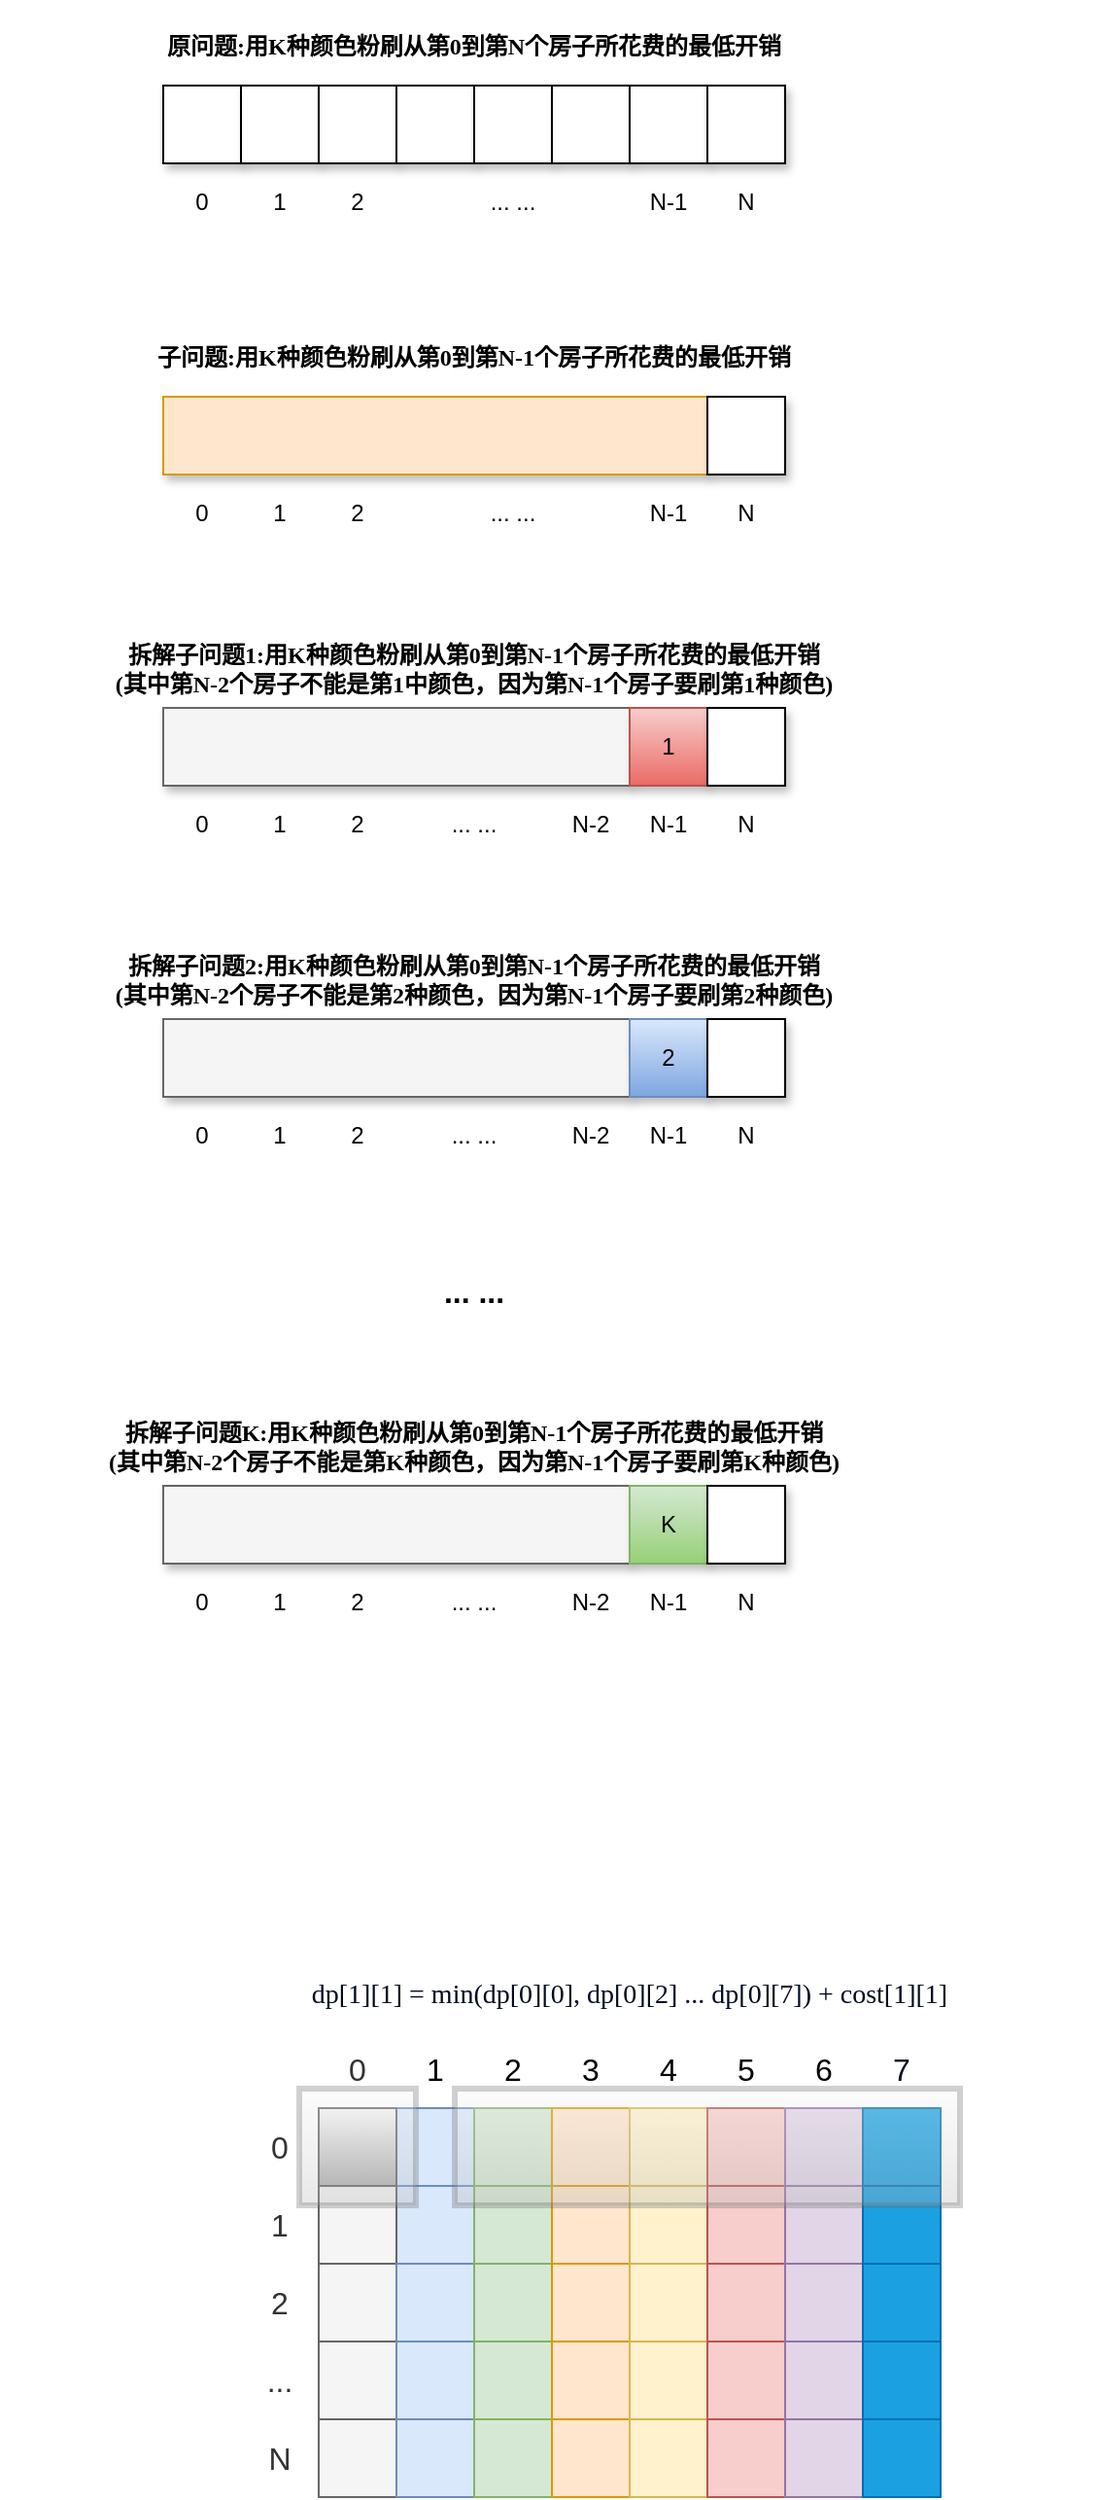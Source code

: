 <mxfile version="15.9.4" type="github">
  <diagram id="SVGDd0DbnBZiqsVmICR7" name="第 1 页">
    <mxGraphModel dx="1422" dy="754" grid="1" gridSize="10" guides="1" tooltips="1" connect="1" arrows="1" fold="1" page="1" pageScale="1" pageWidth="827" pageHeight="1169" math="0" shadow="0">
      <root>
        <mxCell id="0" />
        <mxCell id="1" parent="0" />
        <mxCell id="XFPlNN1l338RoupQk237-89" value="" style="rounded=0;whiteSpace=wrap;html=1;fontFamily=Helvetica;fontSize=16;fillColor=#dae8fc;strokeColor=#6c8ebf;" vertex="1" parent="1">
          <mxGeometry x="240" y="1160" width="40" height="40" as="geometry" />
        </mxCell>
        <mxCell id="JjnWdpa1GhNg0SZbW0dm-36" value="" style="rounded=0;whiteSpace=wrap;html=1;glass=0;shadow=1;fillColor=#f5f5f5;strokeColor=#666666;fontColor=#333333;" parent="1" vertex="1">
          <mxGeometry x="120" y="800" width="240" height="40" as="geometry" />
        </mxCell>
        <mxCell id="JjnWdpa1GhNg0SZbW0dm-27" value="" style="rounded=0;whiteSpace=wrap;html=1;glass=0;shadow=1;fillColor=#f5f5f5;strokeColor=#666666;fontColor=#333333;" parent="1" vertex="1">
          <mxGeometry x="120" y="560" width="240" height="40" as="geometry" />
        </mxCell>
        <mxCell id="JjnWdpa1GhNg0SZbW0dm-1" value="" style="rounded=0;whiteSpace=wrap;html=1;glass=0;shadow=1;fillColor=#f5f5f5;strokeColor=#666666;fontColor=#333333;" parent="1" vertex="1">
          <mxGeometry x="120" y="400" width="240" height="40" as="geometry" />
        </mxCell>
        <mxCell id="JjnWdpa1GhNg0SZbW0dm-75" value="K" style="rounded=0;whiteSpace=wrap;html=1;glass=0;shadow=1;fillColor=#d5e8d4;gradientColor=#97d077;strokeColor=#82b366;" parent="1" vertex="1">
          <mxGeometry x="360" y="800" width="40" height="40" as="geometry" />
        </mxCell>
        <mxCell id="JjnWdpa1GhNg0SZbW0dm-73" value="1" style="rounded=0;whiteSpace=wrap;html=1;glass=0;shadow=1;fillColor=#f8cecc;strokeColor=#b85450;gradientColor=#ea6b66;" parent="1" vertex="1">
          <mxGeometry x="360" y="400" width="40" height="40" as="geometry" />
        </mxCell>
        <mxCell id="JjnWdpa1GhNg0SZbW0dm-74" value="2" style="rounded=0;whiteSpace=wrap;html=1;glass=0;shadow=1;fillColor=#dae8fc;gradientColor=#7ea6e0;strokeColor=#6c8ebf;" parent="1" vertex="1">
          <mxGeometry x="360" y="560" width="40" height="40" as="geometry" />
        </mxCell>
        <mxCell id="JjnWdpa1GhNg0SZbW0dm-45" value="" style="rounded=0;whiteSpace=wrap;html=1;glass=0;shadow=1;" parent="1" vertex="1">
          <mxGeometry x="120" y="80" width="40" height="40" as="geometry" />
        </mxCell>
        <mxCell id="JjnWdpa1GhNg0SZbW0dm-55" value="" style="rounded=0;whiteSpace=wrap;html=1;glass=0;shadow=1;" parent="1" vertex="1">
          <mxGeometry x="160" y="80" width="40" height="40" as="geometry" />
        </mxCell>
        <mxCell id="JjnWdpa1GhNg0SZbW0dm-10" value="0" style="rounded=0;whiteSpace=wrap;html=1;glass=0;shadow=1;opacity=0;" parent="1" vertex="1">
          <mxGeometry x="120" y="440" width="40" height="40" as="geometry" />
        </mxCell>
        <mxCell id="JjnWdpa1GhNg0SZbW0dm-11" value="1" style="rounded=0;whiteSpace=wrap;html=1;glass=0;shadow=1;opacity=0;" parent="1" vertex="1">
          <mxGeometry x="160" y="440" width="40" height="40" as="geometry" />
        </mxCell>
        <mxCell id="JjnWdpa1GhNg0SZbW0dm-12" value="2" style="rounded=0;whiteSpace=wrap;html=1;glass=0;shadow=1;opacity=0;" parent="1" vertex="1">
          <mxGeometry x="200" y="440" width="40" height="40" as="geometry" />
        </mxCell>
        <mxCell id="JjnWdpa1GhNg0SZbW0dm-13" value="... ..." style="rounded=0;whiteSpace=wrap;html=1;glass=0;shadow=1;opacity=0;" parent="1" vertex="1">
          <mxGeometry x="240" y="440" width="80" height="40" as="geometry" />
        </mxCell>
        <mxCell id="JjnWdpa1GhNg0SZbW0dm-16" value="N-1" style="rounded=0;whiteSpace=wrap;html=1;glass=0;shadow=1;opacity=0;" parent="1" vertex="1">
          <mxGeometry x="360" y="440" width="40" height="40" as="geometry" />
        </mxCell>
        <mxCell id="JjnWdpa1GhNg0SZbW0dm-17" value="N" style="rounded=0;whiteSpace=wrap;html=1;glass=0;shadow=1;opacity=0;" parent="1" vertex="1">
          <mxGeometry x="400" y="440" width="40" height="40" as="geometry" />
        </mxCell>
        <mxCell id="JjnWdpa1GhNg0SZbW0dm-29" value="0" style="rounded=0;whiteSpace=wrap;html=1;glass=0;shadow=1;opacity=0;" parent="1" vertex="1">
          <mxGeometry x="120" y="600" width="40" height="40" as="geometry" />
        </mxCell>
        <mxCell id="JjnWdpa1GhNg0SZbW0dm-30" value="1" style="rounded=0;whiteSpace=wrap;html=1;glass=0;shadow=1;opacity=0;" parent="1" vertex="1">
          <mxGeometry x="160" y="600" width="40" height="40" as="geometry" />
        </mxCell>
        <mxCell id="JjnWdpa1GhNg0SZbW0dm-31" value="2" style="rounded=0;whiteSpace=wrap;html=1;glass=0;shadow=1;opacity=0;" parent="1" vertex="1">
          <mxGeometry x="200" y="600" width="40" height="40" as="geometry" />
        </mxCell>
        <mxCell id="JjnWdpa1GhNg0SZbW0dm-32" value="... ..." style="rounded=0;whiteSpace=wrap;html=1;glass=0;shadow=1;opacity=0;" parent="1" vertex="1">
          <mxGeometry x="240" y="600" width="80" height="40" as="geometry" />
        </mxCell>
        <mxCell id="JjnWdpa1GhNg0SZbW0dm-33" value="N-1" style="rounded=0;whiteSpace=wrap;html=1;glass=0;shadow=1;opacity=0;" parent="1" vertex="1">
          <mxGeometry x="360" y="600" width="40" height="40" as="geometry" />
        </mxCell>
        <mxCell id="JjnWdpa1GhNg0SZbW0dm-34" value="N" style="rounded=0;whiteSpace=wrap;html=1;glass=0;shadow=1;opacity=0;" parent="1" vertex="1">
          <mxGeometry x="400" y="600" width="40" height="40" as="geometry" />
        </mxCell>
        <mxCell id="JjnWdpa1GhNg0SZbW0dm-38" value="0" style="rounded=0;whiteSpace=wrap;html=1;glass=0;shadow=1;opacity=0;" parent="1" vertex="1">
          <mxGeometry x="120" y="840" width="40" height="40" as="geometry" />
        </mxCell>
        <mxCell id="JjnWdpa1GhNg0SZbW0dm-39" value="1" style="rounded=0;whiteSpace=wrap;html=1;glass=0;shadow=1;opacity=0;" parent="1" vertex="1">
          <mxGeometry x="160" y="840" width="40" height="40" as="geometry" />
        </mxCell>
        <mxCell id="JjnWdpa1GhNg0SZbW0dm-40" value="2" style="rounded=0;whiteSpace=wrap;html=1;glass=0;shadow=1;opacity=0;" parent="1" vertex="1">
          <mxGeometry x="200" y="840" width="40" height="40" as="geometry" />
        </mxCell>
        <mxCell id="JjnWdpa1GhNg0SZbW0dm-41" value="... ..." style="rounded=0;whiteSpace=wrap;html=1;glass=0;shadow=1;opacity=0;" parent="1" vertex="1">
          <mxGeometry x="240" y="840" width="80" height="40" as="geometry" />
        </mxCell>
        <mxCell id="JjnWdpa1GhNg0SZbW0dm-42" value="N-1" style="rounded=0;whiteSpace=wrap;html=1;glass=0;shadow=1;opacity=0;" parent="1" vertex="1">
          <mxGeometry x="360" y="840" width="40" height="40" as="geometry" />
        </mxCell>
        <mxCell id="JjnWdpa1GhNg0SZbW0dm-43" value="N" style="rounded=0;whiteSpace=wrap;html=1;glass=0;shadow=1;opacity=0;" parent="1" vertex="1">
          <mxGeometry x="400" y="840" width="40" height="40" as="geometry" />
        </mxCell>
        <mxCell id="JjnWdpa1GhNg0SZbW0dm-47" value="0" style="rounded=0;whiteSpace=wrap;html=1;glass=0;shadow=1;opacity=0;" parent="1" vertex="1">
          <mxGeometry x="120" y="120" width="40" height="40" as="geometry" />
        </mxCell>
        <mxCell id="JjnWdpa1GhNg0SZbW0dm-48" value="1" style="rounded=0;whiteSpace=wrap;html=1;glass=0;shadow=1;opacity=0;" parent="1" vertex="1">
          <mxGeometry x="160" y="120" width="40" height="40" as="geometry" />
        </mxCell>
        <mxCell id="JjnWdpa1GhNg0SZbW0dm-49" value="2" style="rounded=0;whiteSpace=wrap;html=1;glass=0;shadow=1;opacity=0;" parent="1" vertex="1">
          <mxGeometry x="200" y="120" width="40" height="40" as="geometry" />
        </mxCell>
        <mxCell id="JjnWdpa1GhNg0SZbW0dm-50" value="... ..." style="rounded=0;whiteSpace=wrap;html=1;glass=0;shadow=1;opacity=0;" parent="1" vertex="1">
          <mxGeometry x="240" y="120" width="120" height="40" as="geometry" />
        </mxCell>
        <mxCell id="JjnWdpa1GhNg0SZbW0dm-51" value="N-1" style="rounded=0;whiteSpace=wrap;html=1;glass=0;shadow=1;opacity=0;" parent="1" vertex="1">
          <mxGeometry x="360" y="120" width="40" height="40" as="geometry" />
        </mxCell>
        <mxCell id="JjnWdpa1GhNg0SZbW0dm-52" value="N" style="rounded=0;whiteSpace=wrap;html=1;glass=0;shadow=1;opacity=0;" parent="1" vertex="1">
          <mxGeometry x="400" y="120" width="40" height="40" as="geometry" />
        </mxCell>
        <mxCell id="JjnWdpa1GhNg0SZbW0dm-54" value="" style="rounded=0;whiteSpace=wrap;html=1;glass=0;shadow=1;" parent="1" vertex="1">
          <mxGeometry x="200" y="80" width="40" height="40" as="geometry" />
        </mxCell>
        <mxCell id="JjnWdpa1GhNg0SZbW0dm-57" value="" style="rounded=0;whiteSpace=wrap;html=1;glass=0;shadow=1;" parent="1" vertex="1">
          <mxGeometry x="240" y="80" width="40" height="40" as="geometry" />
        </mxCell>
        <mxCell id="JjnWdpa1GhNg0SZbW0dm-56" value="" style="rounded=0;whiteSpace=wrap;html=1;glass=0;shadow=1;" parent="1" vertex="1">
          <mxGeometry x="280" y="80" width="40" height="40" as="geometry" />
        </mxCell>
        <mxCell id="JjnWdpa1GhNg0SZbW0dm-58" value="" style="rounded=0;whiteSpace=wrap;html=1;glass=0;shadow=1;" parent="1" vertex="1">
          <mxGeometry x="320" y="80" width="40" height="40" as="geometry" />
        </mxCell>
        <mxCell id="JjnWdpa1GhNg0SZbW0dm-53" value="" style="rounded=0;whiteSpace=wrap;html=1;glass=0;shadow=1;" parent="1" vertex="1">
          <mxGeometry x="360" y="80" width="40" height="40" as="geometry" />
        </mxCell>
        <mxCell id="JjnWdpa1GhNg0SZbW0dm-46" value="" style="rounded=0;whiteSpace=wrap;html=1;glass=0;shadow=1;" parent="1" vertex="1">
          <mxGeometry x="400" y="80" width="40" height="40" as="geometry" />
        </mxCell>
        <mxCell id="JjnWdpa1GhNg0SZbW0dm-59" value="&lt;font face=&quot;Comic Sans MS&quot;&gt;&lt;b&gt;原问题:用K种颜色粉刷从第0到第N个房子所花费的最低开销&lt;/b&gt;&lt;/font&gt;" style="text;html=1;strokeColor=none;fillColor=none;align=center;verticalAlign=middle;whiteSpace=wrap;rounded=0;shadow=1;glass=0;opacity=0;" parent="1" vertex="1">
          <mxGeometry x="40" y="40" width="480" height="40" as="geometry" />
        </mxCell>
        <mxCell id="JjnWdpa1GhNg0SZbW0dm-60" value="&lt;b&gt;&lt;font face=&quot;Comic Sans MS&quot;&gt;拆解子问题1:用K种颜色粉刷从第0到第N-1个房子所花费的最低开销&lt;br&gt;(其中第N-2个房子不能是第1中颜色，因为第N-1个房子要刷第1种颜色)&lt;/font&gt;&lt;/b&gt;" style="text;html=1;strokeColor=none;fillColor=none;align=center;verticalAlign=middle;whiteSpace=wrap;rounded=0;shadow=1;glass=0;opacity=0;" parent="1" vertex="1">
          <mxGeometry x="40" y="360" width="480" height="40" as="geometry" />
        </mxCell>
        <mxCell id="JjnWdpa1GhNg0SZbW0dm-61" value="&lt;b&gt;&lt;font face=&quot;Comic Sans MS&quot;&gt;拆解&lt;/font&gt;&lt;/b&gt;&lt;b&gt;&lt;font face=&quot;Comic Sans MS&quot;&gt;子问题2:用&lt;/font&gt;&lt;/b&gt;&lt;b&gt;&lt;font face=&quot;Comic Sans MS&quot;&gt;K种颜色&lt;/font&gt;&lt;/b&gt;&lt;b&gt;&lt;font face=&quot;Comic Sans MS&quot;&gt;粉刷从第0到第N-1个房子所花费的最低开销&lt;br&gt;(其中第N-2个房子不能是第2种颜色，因为第N-1个房子要刷第2种颜色)&lt;/font&gt;&lt;/b&gt;" style="text;html=1;strokeColor=none;fillColor=none;align=center;verticalAlign=middle;whiteSpace=wrap;rounded=0;shadow=1;glass=0;opacity=0;" parent="1" vertex="1">
          <mxGeometry x="40" y="520" width="480" height="40" as="geometry" />
        </mxCell>
        <mxCell id="JjnWdpa1GhNg0SZbW0dm-62" value="&lt;b&gt;&lt;font face=&quot;Comic Sans MS&quot;&gt;拆解&lt;/font&gt;&lt;/b&gt;&lt;b&gt;&lt;font face=&quot;Comic Sans MS&quot;&gt;子问题K:用&lt;/font&gt;&lt;/b&gt;&lt;b&gt;&lt;font face=&quot;Comic Sans MS&quot;&gt;K种颜色&lt;/font&gt;&lt;/b&gt;&lt;b&gt;&lt;font face=&quot;Comic Sans MS&quot;&gt;粉刷从第0到第N-1个房子所花费的最低开销&lt;br&gt;(其中第N-2个房子不能是第K种颜色，因为第N-1个房子要刷第K种颜色)&lt;/font&gt;&lt;/b&gt;" style="text;html=1;strokeColor=none;fillColor=none;align=center;verticalAlign=middle;whiteSpace=wrap;rounded=0;shadow=1;glass=0;opacity=0;" parent="1" vertex="1">
          <mxGeometry x="40" y="760" width="480" height="40" as="geometry" />
        </mxCell>
        <mxCell id="JjnWdpa1GhNg0SZbW0dm-63" value="" style="rounded=0;whiteSpace=wrap;html=1;glass=0;shadow=1;fillColor=#ffe6cc;strokeColor=#d79b00;" parent="1" vertex="1">
          <mxGeometry x="120" y="240" width="280" height="40" as="geometry" />
        </mxCell>
        <mxCell id="JjnWdpa1GhNg0SZbW0dm-65" value="0" style="rounded=0;whiteSpace=wrap;html=1;glass=0;shadow=1;opacity=0;" parent="1" vertex="1">
          <mxGeometry x="120" y="280" width="40" height="40" as="geometry" />
        </mxCell>
        <mxCell id="JjnWdpa1GhNg0SZbW0dm-66" value="1" style="rounded=0;whiteSpace=wrap;html=1;glass=0;shadow=1;opacity=0;" parent="1" vertex="1">
          <mxGeometry x="160" y="280" width="40" height="40" as="geometry" />
        </mxCell>
        <mxCell id="JjnWdpa1GhNg0SZbW0dm-67" value="2" style="rounded=0;whiteSpace=wrap;html=1;glass=0;shadow=1;opacity=0;" parent="1" vertex="1">
          <mxGeometry x="200" y="280" width="40" height="40" as="geometry" />
        </mxCell>
        <mxCell id="JjnWdpa1GhNg0SZbW0dm-68" value="... ..." style="rounded=0;whiteSpace=wrap;html=1;glass=0;shadow=1;opacity=0;" parent="1" vertex="1">
          <mxGeometry x="240" y="280" width="120" height="40" as="geometry" />
        </mxCell>
        <mxCell id="JjnWdpa1GhNg0SZbW0dm-69" value="N-1" style="rounded=0;whiteSpace=wrap;html=1;glass=0;shadow=1;opacity=0;" parent="1" vertex="1">
          <mxGeometry x="360" y="280" width="40" height="40" as="geometry" />
        </mxCell>
        <mxCell id="JjnWdpa1GhNg0SZbW0dm-70" value="N" style="rounded=0;whiteSpace=wrap;html=1;glass=0;shadow=1;opacity=0;" parent="1" vertex="1">
          <mxGeometry x="400" y="280" width="40" height="40" as="geometry" />
        </mxCell>
        <mxCell id="JjnWdpa1GhNg0SZbW0dm-72" value="&lt;b&gt;&lt;font face=&quot;Comic Sans MS&quot;&gt;子问题:用K种颜色粉刷从第0到第N-1个房子所花费的最低开销&lt;/font&gt;&lt;/b&gt;" style="text;html=1;strokeColor=none;fillColor=none;align=center;verticalAlign=middle;whiteSpace=wrap;rounded=0;shadow=1;glass=0;opacity=0;" parent="1" vertex="1">
          <mxGeometry x="40" y="200" width="480" height="40" as="geometry" />
        </mxCell>
        <mxCell id="JjnWdpa1GhNg0SZbW0dm-64" value="" style="rounded=0;whiteSpace=wrap;html=1;glass=0;shadow=1;" parent="1" vertex="1">
          <mxGeometry x="400" y="240" width="40" height="40" as="geometry" />
        </mxCell>
        <mxCell id="JjnWdpa1GhNg0SZbW0dm-9" value="" style="rounded=0;whiteSpace=wrap;html=1;glass=0;shadow=1;" parent="1" vertex="1">
          <mxGeometry x="400" y="400" width="40" height="40" as="geometry" />
        </mxCell>
        <mxCell id="JjnWdpa1GhNg0SZbW0dm-28" value="" style="rounded=0;whiteSpace=wrap;html=1;glass=0;shadow=1;" parent="1" vertex="1">
          <mxGeometry x="400" y="560" width="40" height="40" as="geometry" />
        </mxCell>
        <mxCell id="JjnWdpa1GhNg0SZbW0dm-37" value="" style="rounded=0;whiteSpace=wrap;html=1;glass=0;shadow=1;" parent="1" vertex="1">
          <mxGeometry x="400" y="800" width="40" height="40" as="geometry" />
        </mxCell>
        <mxCell id="JjnWdpa1GhNg0SZbW0dm-76" value="N-2" style="rounded=0;whiteSpace=wrap;html=1;glass=0;shadow=1;opacity=0;" parent="1" vertex="1">
          <mxGeometry x="320" y="440" width="40" height="40" as="geometry" />
        </mxCell>
        <mxCell id="JjnWdpa1GhNg0SZbW0dm-77" value="N-2" style="rounded=0;whiteSpace=wrap;html=1;glass=0;shadow=1;opacity=0;" parent="1" vertex="1">
          <mxGeometry x="320" y="600" width="40" height="40" as="geometry" />
        </mxCell>
        <mxCell id="JjnWdpa1GhNg0SZbW0dm-78" value="N-2" style="rounded=0;whiteSpace=wrap;html=1;glass=0;shadow=1;opacity=0;" parent="1" vertex="1">
          <mxGeometry x="320" y="840" width="40" height="40" as="geometry" />
        </mxCell>
        <mxCell id="XFPlNN1l338RoupQk237-1" value="&lt;font style=&quot;font-size: 16px&quot;&gt;&lt;b&gt;... ...&lt;/b&gt;&lt;/font&gt;" style="rounded=0;whiteSpace=wrap;html=1;glass=0;shadow=1;opacity=0;" vertex="1" parent="1">
          <mxGeometry x="240" y="680" width="80" height="40" as="geometry" />
        </mxCell>
        <mxCell id="XFPlNN1l338RoupQk237-5" value="" style="rounded=0;whiteSpace=wrap;html=1;fontFamily=Helvetica;fontSize=16;fillColor=#f5f5f5;fontColor=#333333;strokeColor=#666666;" vertex="1" parent="1">
          <mxGeometry x="200" y="1120" width="40" height="40" as="geometry" />
        </mxCell>
        <mxCell id="XFPlNN1l338RoupQk237-6" value="" style="rounded=0;whiteSpace=wrap;html=1;fontFamily=Helvetica;fontSize=16;fillColor=#dae8fc;strokeColor=#6c8ebf;" vertex="1" parent="1">
          <mxGeometry x="240" y="1120" width="40" height="40" as="geometry" />
        </mxCell>
        <mxCell id="XFPlNN1l338RoupQk237-7" value="" style="rounded=0;whiteSpace=wrap;html=1;fontFamily=Helvetica;fontSize=16;fillColor=#d5e8d4;strokeColor=#82b366;" vertex="1" parent="1">
          <mxGeometry x="280" y="1120" width="40" height="40" as="geometry" />
        </mxCell>
        <mxCell id="XFPlNN1l338RoupQk237-8" value="" style="rounded=0;whiteSpace=wrap;html=1;fontFamily=Helvetica;fontSize=16;fillColor=#ffe6cc;strokeColor=#d79b00;" vertex="1" parent="1">
          <mxGeometry x="320" y="1120" width="40" height="40" as="geometry" />
        </mxCell>
        <mxCell id="XFPlNN1l338RoupQk237-9" value="" style="rounded=0;whiteSpace=wrap;html=1;fontFamily=Helvetica;fontSize=16;fillColor=#fff2cc;strokeColor=#d6b656;" vertex="1" parent="1">
          <mxGeometry x="360" y="1120" width="40" height="40" as="geometry" />
        </mxCell>
        <mxCell id="XFPlNN1l338RoupQk237-10" value="" style="rounded=0;whiteSpace=wrap;html=1;fontFamily=Helvetica;fontSize=16;fillColor=#f8cecc;strokeColor=#b85450;" vertex="1" parent="1">
          <mxGeometry x="400" y="1120" width="40" height="40" as="geometry" />
        </mxCell>
        <mxCell id="XFPlNN1l338RoupQk237-11" value="" style="rounded=0;whiteSpace=wrap;html=1;fontFamily=Helvetica;fontSize=16;fillColor=#e1d5e7;strokeColor=#9673a6;" vertex="1" parent="1">
          <mxGeometry x="440" y="1120" width="40" height="40" as="geometry" />
        </mxCell>
        <mxCell id="XFPlNN1l338RoupQk237-12" value="" style="rounded=0;whiteSpace=wrap;html=1;fontFamily=Helvetica;fontSize=16;fillColor=#1ba1e2;fontColor=#ffffff;strokeColor=#006EAF;" vertex="1" parent="1">
          <mxGeometry x="480" y="1120" width="40" height="40" as="geometry" />
        </mxCell>
        <mxCell id="XFPlNN1l338RoupQk237-37" value="" style="rounded=0;whiteSpace=wrap;html=1;fontFamily=Helvetica;fontSize=16;fillColor=#f5f5f5;fontColor=#333333;strokeColor=#666666;" vertex="1" parent="1">
          <mxGeometry x="200" y="1160" width="40" height="40" as="geometry" />
        </mxCell>
        <mxCell id="XFPlNN1l338RoupQk237-39" value="" style="rounded=0;whiteSpace=wrap;html=1;fontFamily=Helvetica;fontSize=16;fillColor=#d5e8d4;strokeColor=#82b366;strokeWidth=1;" vertex="1" parent="1">
          <mxGeometry x="280" y="1160" width="40" height="40" as="geometry" />
        </mxCell>
        <mxCell id="XFPlNN1l338RoupQk237-40" value="" style="rounded=0;whiteSpace=wrap;html=1;fontFamily=Helvetica;fontSize=16;fillColor=#ffe6cc;strokeColor=#d79b00;" vertex="1" parent="1">
          <mxGeometry x="320" y="1160" width="40" height="40" as="geometry" />
        </mxCell>
        <mxCell id="XFPlNN1l338RoupQk237-41" value="" style="rounded=0;whiteSpace=wrap;html=1;fontFamily=Helvetica;fontSize=16;fillColor=#fff2cc;strokeColor=#d6b656;" vertex="1" parent="1">
          <mxGeometry x="360" y="1160" width="40" height="40" as="geometry" />
        </mxCell>
        <mxCell id="XFPlNN1l338RoupQk237-42" value="" style="rounded=0;whiteSpace=wrap;html=1;fontFamily=Helvetica;fontSize=16;fillColor=#f8cecc;strokeColor=#b85450;" vertex="1" parent="1">
          <mxGeometry x="400" y="1160" width="40" height="40" as="geometry" />
        </mxCell>
        <mxCell id="XFPlNN1l338RoupQk237-43" value="" style="rounded=0;whiteSpace=wrap;html=1;fontFamily=Helvetica;fontSize=16;fillColor=#e1d5e7;strokeColor=#9673a6;" vertex="1" parent="1">
          <mxGeometry x="440" y="1160" width="40" height="40" as="geometry" />
        </mxCell>
        <mxCell id="XFPlNN1l338RoupQk237-44" value="" style="rounded=0;whiteSpace=wrap;html=1;fontFamily=Helvetica;fontSize=16;fillColor=#1ba1e2;fontColor=#ffffff;strokeColor=#006EAF;" vertex="1" parent="1">
          <mxGeometry x="480" y="1160" width="40" height="40" as="geometry" />
        </mxCell>
        <mxCell id="XFPlNN1l338RoupQk237-45" value="" style="rounded=0;whiteSpace=wrap;html=1;fontFamily=Helvetica;fontSize=16;fillColor=#f5f5f5;fontColor=#333333;strokeColor=#666666;" vertex="1" parent="1">
          <mxGeometry x="200" y="1200" width="40" height="40" as="geometry" />
        </mxCell>
        <mxCell id="XFPlNN1l338RoupQk237-46" value="" style="rounded=0;whiteSpace=wrap;html=1;fontFamily=Helvetica;fontSize=16;fillColor=#dae8fc;strokeColor=#6c8ebf;" vertex="1" parent="1">
          <mxGeometry x="240" y="1200" width="40" height="40" as="geometry" />
        </mxCell>
        <mxCell id="XFPlNN1l338RoupQk237-47" value="" style="rounded=0;whiteSpace=wrap;html=1;fontFamily=Helvetica;fontSize=16;fillColor=#d5e8d4;strokeColor=#82b366;" vertex="1" parent="1">
          <mxGeometry x="280" y="1200" width="40" height="40" as="geometry" />
        </mxCell>
        <mxCell id="XFPlNN1l338RoupQk237-48" value="" style="rounded=0;whiteSpace=wrap;html=1;fontFamily=Helvetica;fontSize=16;fillColor=#ffe6cc;strokeColor=#d79b00;" vertex="1" parent="1">
          <mxGeometry x="320" y="1200" width="40" height="40" as="geometry" />
        </mxCell>
        <mxCell id="XFPlNN1l338RoupQk237-49" value="" style="rounded=0;whiteSpace=wrap;html=1;fontFamily=Helvetica;fontSize=16;fillColor=#fff2cc;strokeColor=#d6b656;" vertex="1" parent="1">
          <mxGeometry x="360" y="1200" width="40" height="40" as="geometry" />
        </mxCell>
        <mxCell id="XFPlNN1l338RoupQk237-50" value="" style="rounded=0;whiteSpace=wrap;html=1;fontFamily=Helvetica;fontSize=16;fillColor=#f8cecc;strokeColor=#b85450;" vertex="1" parent="1">
          <mxGeometry x="400" y="1200" width="40" height="40" as="geometry" />
        </mxCell>
        <mxCell id="XFPlNN1l338RoupQk237-51" value="" style="rounded=0;whiteSpace=wrap;html=1;fontFamily=Helvetica;fontSize=16;fillColor=#e1d5e7;strokeColor=#9673a6;" vertex="1" parent="1">
          <mxGeometry x="440" y="1200" width="40" height="40" as="geometry" />
        </mxCell>
        <mxCell id="XFPlNN1l338RoupQk237-52" value="" style="rounded=0;whiteSpace=wrap;html=1;fontFamily=Helvetica;fontSize=16;fillColor=#1ba1e2;fontColor=#ffffff;strokeColor=#006EAF;" vertex="1" parent="1">
          <mxGeometry x="480" y="1200" width="40" height="40" as="geometry" />
        </mxCell>
        <mxCell id="XFPlNN1l338RoupQk237-53" value="" style="rounded=0;whiteSpace=wrap;html=1;fontFamily=Helvetica;fontSize=16;fillColor=#f5f5f5;fontColor=#333333;strokeColor=#666666;" vertex="1" parent="1">
          <mxGeometry x="200" y="1240" width="40" height="40" as="geometry" />
        </mxCell>
        <mxCell id="XFPlNN1l338RoupQk237-54" value="" style="rounded=0;whiteSpace=wrap;html=1;fontFamily=Helvetica;fontSize=16;fillColor=#dae8fc;strokeColor=#6c8ebf;" vertex="1" parent="1">
          <mxGeometry x="240" y="1240" width="40" height="40" as="geometry" />
        </mxCell>
        <mxCell id="XFPlNN1l338RoupQk237-55" value="" style="rounded=0;whiteSpace=wrap;html=1;fontFamily=Helvetica;fontSize=16;fillColor=#d5e8d4;strokeColor=#82b366;" vertex="1" parent="1">
          <mxGeometry x="280" y="1240" width="40" height="40" as="geometry" />
        </mxCell>
        <mxCell id="XFPlNN1l338RoupQk237-56" value="" style="rounded=0;whiteSpace=wrap;html=1;fontFamily=Helvetica;fontSize=16;fillColor=#ffe6cc;strokeColor=#d79b00;" vertex="1" parent="1">
          <mxGeometry x="320" y="1240" width="40" height="40" as="geometry" />
        </mxCell>
        <mxCell id="XFPlNN1l338RoupQk237-57" value="" style="rounded=0;whiteSpace=wrap;html=1;fontFamily=Helvetica;fontSize=16;fillColor=#fff2cc;strokeColor=#d6b656;" vertex="1" parent="1">
          <mxGeometry x="360" y="1240" width="40" height="40" as="geometry" />
        </mxCell>
        <mxCell id="XFPlNN1l338RoupQk237-58" value="" style="rounded=0;whiteSpace=wrap;html=1;fontFamily=Helvetica;fontSize=16;fillColor=#f8cecc;strokeColor=#b85450;" vertex="1" parent="1">
          <mxGeometry x="400" y="1240" width="40" height="40" as="geometry" />
        </mxCell>
        <mxCell id="XFPlNN1l338RoupQk237-59" value="" style="rounded=0;whiteSpace=wrap;html=1;fontFamily=Helvetica;fontSize=16;fillColor=#e1d5e7;strokeColor=#9673a6;" vertex="1" parent="1">
          <mxGeometry x="440" y="1240" width="40" height="40" as="geometry" />
        </mxCell>
        <mxCell id="XFPlNN1l338RoupQk237-60" value="" style="rounded=0;whiteSpace=wrap;html=1;fontFamily=Helvetica;fontSize=16;fillColor=#1ba1e2;fontColor=#ffffff;strokeColor=#006EAF;" vertex="1" parent="1">
          <mxGeometry x="480" y="1240" width="40" height="40" as="geometry" />
        </mxCell>
        <mxCell id="XFPlNN1l338RoupQk237-61" value="0" style="rounded=0;whiteSpace=wrap;html=1;fontFamily=Helvetica;fontSize=16;fillColor=#f5f5f5;fontColor=#333333;strokeColor=#666666;opacity=0;" vertex="1" parent="1">
          <mxGeometry x="200" y="1080" width="40" height="40" as="geometry" />
        </mxCell>
        <mxCell id="XFPlNN1l338RoupQk237-62" value="1" style="rounded=0;whiteSpace=wrap;html=1;fontFamily=Helvetica;fontSize=16;fillColor=#dae8fc;strokeColor=#6c8ebf;opacity=0;" vertex="1" parent="1">
          <mxGeometry x="240" y="1080" width="40" height="40" as="geometry" />
        </mxCell>
        <mxCell id="XFPlNN1l338RoupQk237-63" value="2" style="rounded=0;whiteSpace=wrap;html=1;fontFamily=Helvetica;fontSize=16;fillColor=#d5e8d4;strokeColor=#82b366;opacity=0;" vertex="1" parent="1">
          <mxGeometry x="280" y="1080" width="40" height="40" as="geometry" />
        </mxCell>
        <mxCell id="XFPlNN1l338RoupQk237-64" value="3" style="rounded=0;whiteSpace=wrap;html=1;fontFamily=Helvetica;fontSize=16;fillColor=#ffe6cc;strokeColor=#d79b00;opacity=0;" vertex="1" parent="1">
          <mxGeometry x="320" y="1080" width="40" height="40" as="geometry" />
        </mxCell>
        <mxCell id="XFPlNN1l338RoupQk237-65" value="4" style="rounded=0;whiteSpace=wrap;html=1;fontFamily=Helvetica;fontSize=16;fillColor=#fff2cc;strokeColor=#d6b656;opacity=0;" vertex="1" parent="1">
          <mxGeometry x="360" y="1080" width="40" height="40" as="geometry" />
        </mxCell>
        <mxCell id="XFPlNN1l338RoupQk237-66" value="5" style="rounded=0;whiteSpace=wrap;html=1;fontFamily=Helvetica;fontSize=16;fillColor=#f8cecc;strokeColor=#b85450;opacity=0;" vertex="1" parent="1">
          <mxGeometry x="400" y="1080" width="40" height="40" as="geometry" />
        </mxCell>
        <mxCell id="XFPlNN1l338RoupQk237-67" value="6" style="rounded=0;whiteSpace=wrap;html=1;fontFamily=Helvetica;fontSize=16;fillColor=#e1d5e7;strokeColor=#9673a6;opacity=0;" vertex="1" parent="1">
          <mxGeometry x="440" y="1080" width="40" height="40" as="geometry" />
        </mxCell>
        <mxCell id="XFPlNN1l338RoupQk237-68" value="&lt;font color=&quot;#000a20&quot;&gt;7&lt;/font&gt;" style="rounded=0;whiteSpace=wrap;html=1;fontFamily=Helvetica;fontSize=16;fillColor=#1ba1e2;fontColor=#ffffff;strokeColor=#006EAF;opacity=0;" vertex="1" parent="1">
          <mxGeometry x="480" y="1080" width="40" height="40" as="geometry" />
        </mxCell>
        <mxCell id="XFPlNN1l338RoupQk237-69" value="0" style="rounded=0;whiteSpace=wrap;html=1;fontFamily=Helvetica;fontSize=16;fillColor=#f5f5f5;fontColor=#333333;strokeColor=#666666;opacity=0;" vertex="1" parent="1">
          <mxGeometry x="160" y="1120" width="40" height="40" as="geometry" />
        </mxCell>
        <mxCell id="XFPlNN1l338RoupQk237-70" value="1" style="rounded=0;whiteSpace=wrap;html=1;fontFamily=Helvetica;fontSize=16;fillColor=#f5f5f5;fontColor=#333333;strokeColor=#666666;opacity=0;" vertex="1" parent="1">
          <mxGeometry x="160" y="1160" width="40" height="40" as="geometry" />
        </mxCell>
        <mxCell id="XFPlNN1l338RoupQk237-71" value="2" style="rounded=0;whiteSpace=wrap;html=1;fontFamily=Helvetica;fontSize=16;fillColor=#f5f5f5;fontColor=#333333;strokeColor=#666666;opacity=0;" vertex="1" parent="1">
          <mxGeometry x="160" y="1200" width="40" height="40" as="geometry" />
        </mxCell>
        <mxCell id="XFPlNN1l338RoupQk237-72" value="..." style="rounded=0;whiteSpace=wrap;html=1;fontFamily=Helvetica;fontSize=16;fillColor=#f5f5f5;fontColor=#333333;strokeColor=#666666;opacity=0;" vertex="1" parent="1">
          <mxGeometry x="160" y="1240" width="40" height="40" as="geometry" />
        </mxCell>
        <mxCell id="XFPlNN1l338RoupQk237-73" value="" style="rounded=0;whiteSpace=wrap;html=1;fontFamily=Helvetica;fontSize=16;fillColor=#f5f5f5;fontColor=#333333;strokeColor=#666666;" vertex="1" parent="1">
          <mxGeometry x="200" y="1280" width="40" height="40" as="geometry" />
        </mxCell>
        <mxCell id="XFPlNN1l338RoupQk237-74" value="" style="rounded=0;whiteSpace=wrap;html=1;fontFamily=Helvetica;fontSize=16;fillColor=#dae8fc;strokeColor=#6c8ebf;" vertex="1" parent="1">
          <mxGeometry x="240" y="1280" width="40" height="40" as="geometry" />
        </mxCell>
        <mxCell id="XFPlNN1l338RoupQk237-75" value="" style="rounded=0;whiteSpace=wrap;html=1;fontFamily=Helvetica;fontSize=16;fillColor=#d5e8d4;strokeColor=#82b366;" vertex="1" parent="1">
          <mxGeometry x="280" y="1280" width="40" height="40" as="geometry" />
        </mxCell>
        <mxCell id="XFPlNN1l338RoupQk237-76" value="" style="rounded=0;whiteSpace=wrap;html=1;fontFamily=Helvetica;fontSize=16;fillColor=#ffe6cc;strokeColor=#d79b00;" vertex="1" parent="1">
          <mxGeometry x="320" y="1280" width="40" height="40" as="geometry" />
        </mxCell>
        <mxCell id="XFPlNN1l338RoupQk237-77" value="" style="rounded=0;whiteSpace=wrap;html=1;fontFamily=Helvetica;fontSize=16;fillColor=#fff2cc;strokeColor=#d6b656;" vertex="1" parent="1">
          <mxGeometry x="360" y="1280" width="40" height="40" as="geometry" />
        </mxCell>
        <mxCell id="XFPlNN1l338RoupQk237-78" value="" style="rounded=0;whiteSpace=wrap;html=1;fontFamily=Helvetica;fontSize=16;fillColor=#f8cecc;strokeColor=#b85450;" vertex="1" parent="1">
          <mxGeometry x="400" y="1280" width="40" height="40" as="geometry" />
        </mxCell>
        <mxCell id="XFPlNN1l338RoupQk237-79" value="" style="rounded=0;whiteSpace=wrap;html=1;fontFamily=Helvetica;fontSize=16;fillColor=#e1d5e7;strokeColor=#9673a6;" vertex="1" parent="1">
          <mxGeometry x="440" y="1280" width="40" height="40" as="geometry" />
        </mxCell>
        <mxCell id="XFPlNN1l338RoupQk237-80" value="" style="rounded=0;whiteSpace=wrap;html=1;fontFamily=Helvetica;fontSize=16;fillColor=#1ba1e2;fontColor=#ffffff;strokeColor=#006EAF;" vertex="1" parent="1">
          <mxGeometry x="480" y="1280" width="40" height="40" as="geometry" />
        </mxCell>
        <mxCell id="XFPlNN1l338RoupQk237-81" value="N" style="rounded=0;whiteSpace=wrap;html=1;fontFamily=Helvetica;fontSize=16;fillColor=#f5f5f5;fontColor=#333333;strokeColor=#666666;opacity=0;" vertex="1" parent="1">
          <mxGeometry x="160" y="1280" width="40" height="40" as="geometry" />
        </mxCell>
        <mxCell id="XFPlNN1l338RoupQk237-82" value="" style="rounded=0;whiteSpace=wrap;html=1;fontFamily=Comic Sans MS;fontSize=16;strokeWidth=1;fillColor=#f5f5f5;strokeColor=#666666;gradientColor=#b3b3b3;" vertex="1" parent="1">
          <mxGeometry x="200" y="1120" width="40" height="40" as="geometry" />
        </mxCell>
        <mxCell id="XFPlNN1l338RoupQk237-84" value="&lt;font style=&quot;font-size: 14px&quot;&gt;dp[1][1] = min(dp[0][0], dp[0][2] ... dp[0][7]) + cost[1][1]&lt;/font&gt;" style="text;html=1;strokeColor=none;fillColor=none;align=center;verticalAlign=middle;whiteSpace=wrap;rounded=0;fontFamily=Comic Sans MS;fontSize=16;fontColor=#000A20;" vertex="1" parent="1">
          <mxGeometry x="120" y="1040" width="480" height="40" as="geometry" />
        </mxCell>
        <mxCell id="XFPlNN1l338RoupQk237-85" value="" style="text;html=1;strokeColor=#666666;fillColor=#f5f5f5;align=center;verticalAlign=middle;whiteSpace=wrap;rounded=0;fontFamily=Comic Sans MS;fontSize=14;opacity=30;strokeWidth=3;gradientColor=#b3b3b3;" vertex="1" parent="1">
          <mxGeometry x="270" y="1110" width="260" height="60" as="geometry" />
        </mxCell>
        <mxCell id="XFPlNN1l338RoupQk237-87" value="" style="text;html=1;strokeColor=#666666;fillColor=#f5f5f5;align=center;verticalAlign=middle;whiteSpace=wrap;rounded=0;fontFamily=Comic Sans MS;fontSize=14;opacity=30;strokeWidth=3;gradientColor=#b3b3b3;" vertex="1" parent="1">
          <mxGeometry x="190" y="1110" width="60" height="60" as="geometry" />
        </mxCell>
      </root>
    </mxGraphModel>
  </diagram>
</mxfile>
